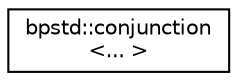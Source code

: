 digraph "Graphical Class Hierarchy"
{
 // LATEX_PDF_SIZE
  edge [fontname="Helvetica",fontsize="10",labelfontname="Helvetica",labelfontsize="10"];
  node [fontname="Helvetica",fontsize="10",shape=record];
  rankdir="LR";
  Node0 [label="bpstd::conjunction\l\<... \>",height=0.2,width=0.4,color="black", fillcolor="white", style="filled",URL="$de/d3f/structbpstd_1_1conjunction.html",tooltip="Type trait to determine the bool_constant from a logical AND operation of other bool_constants."];
}
